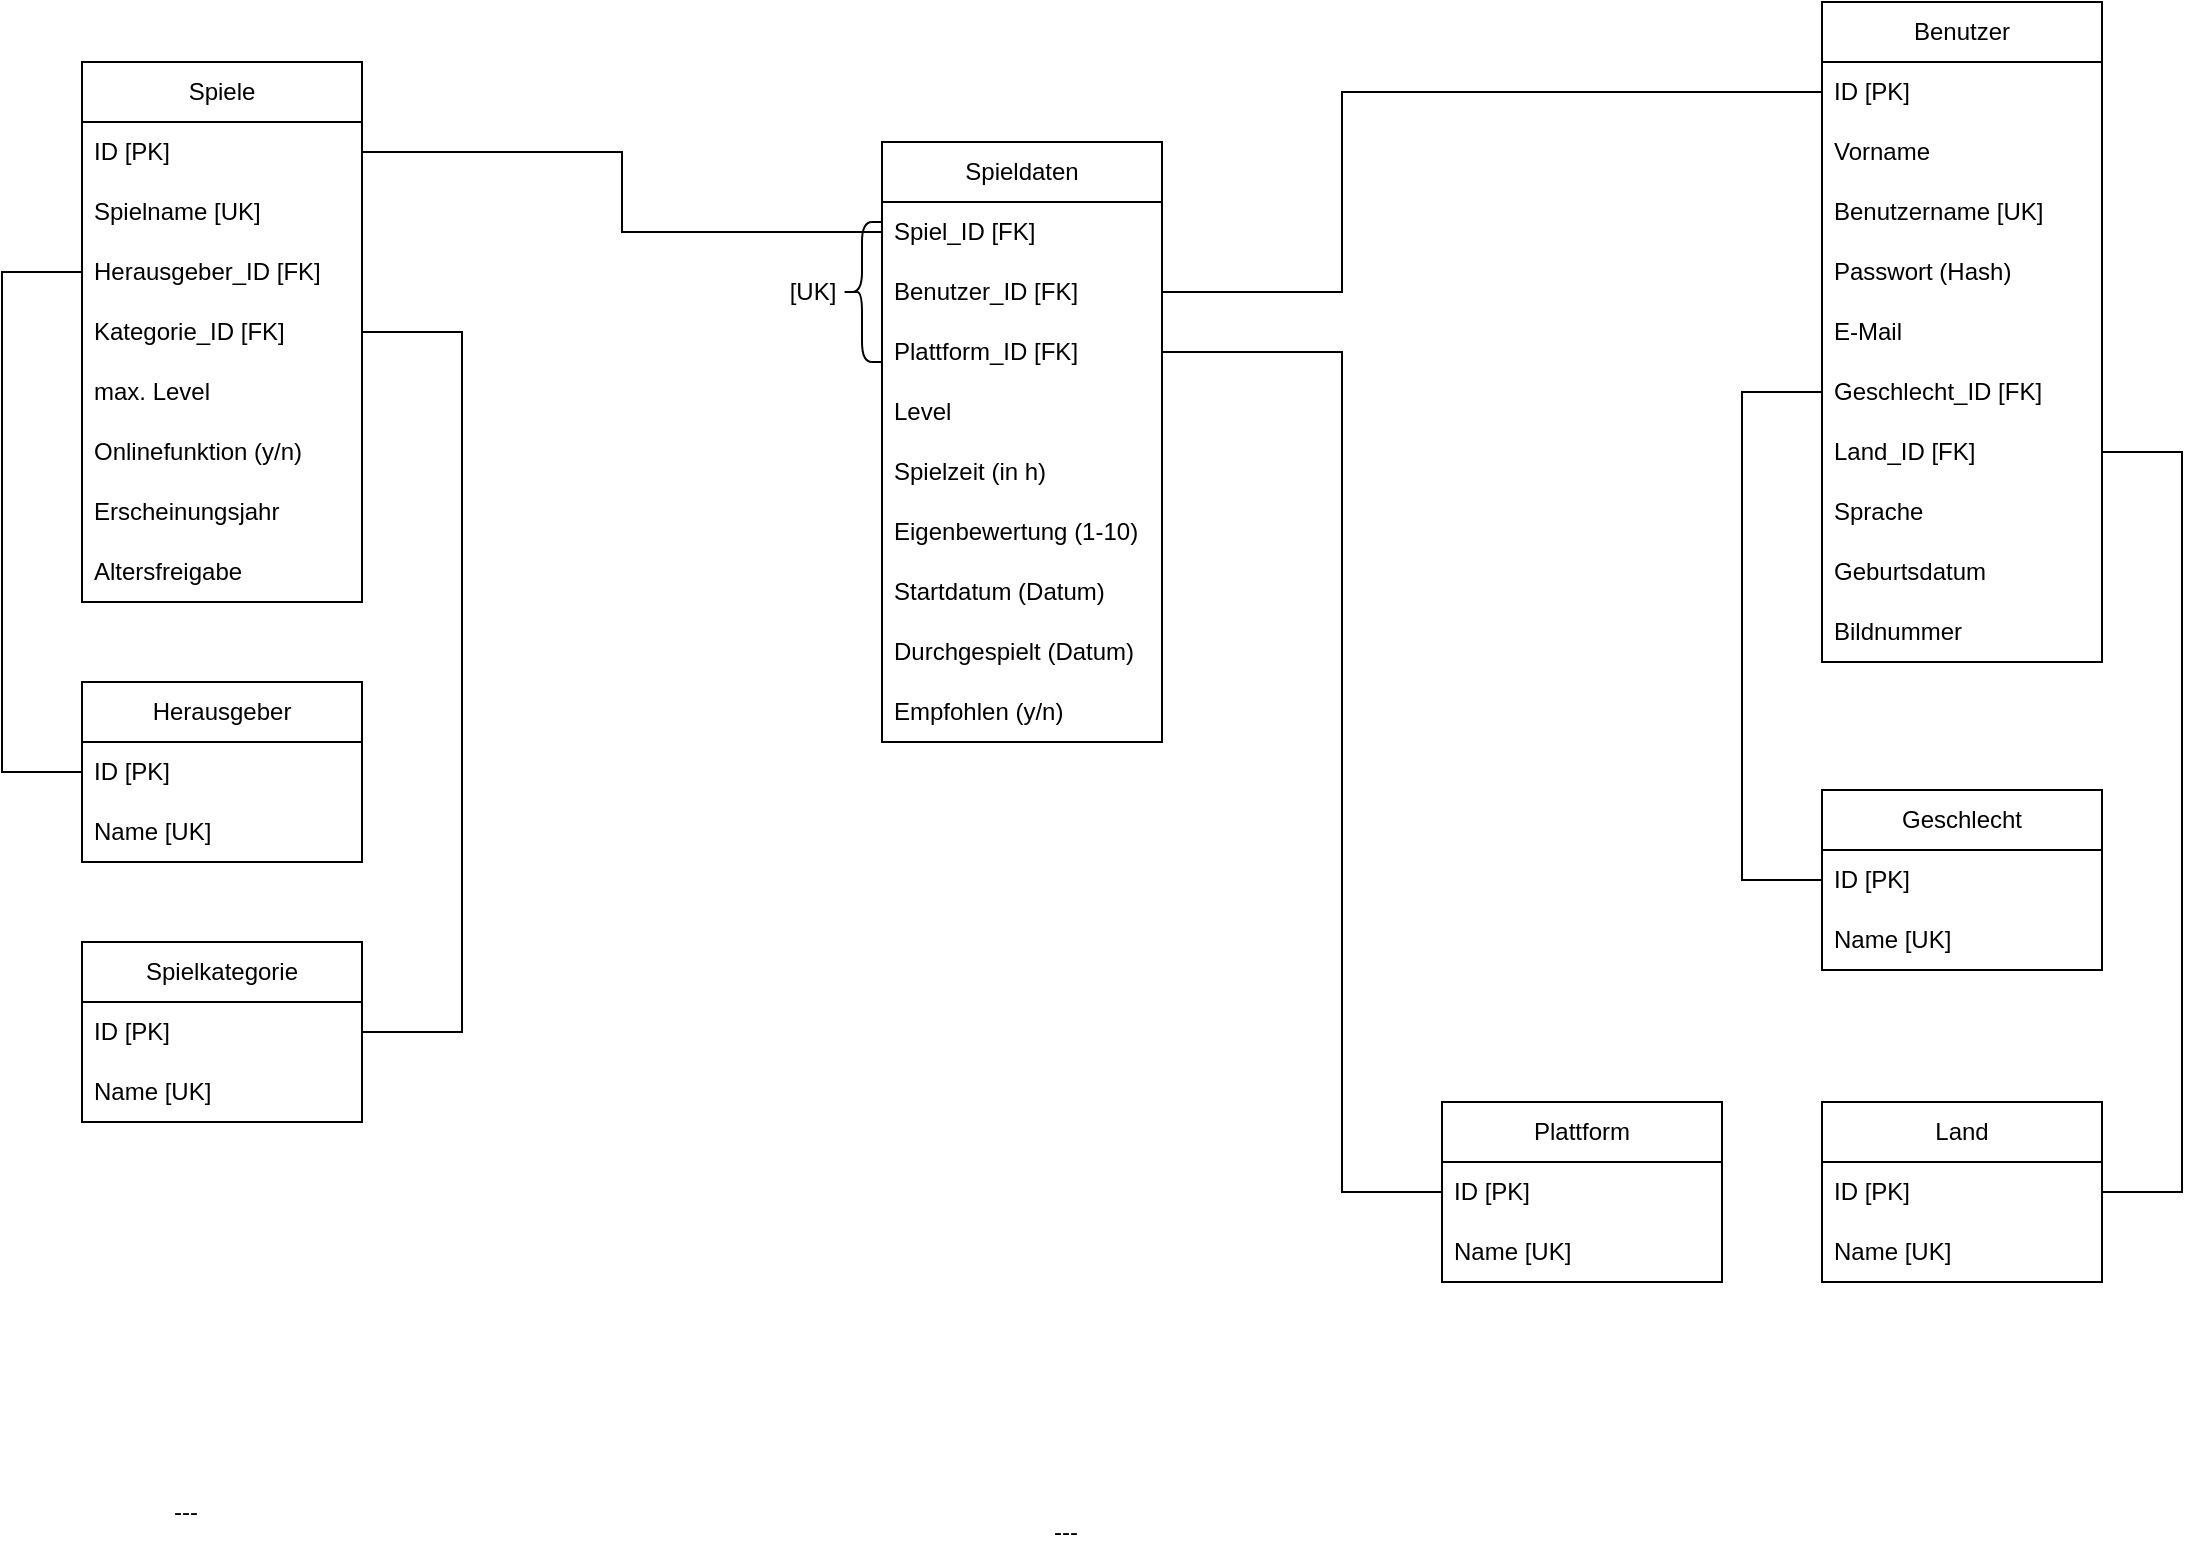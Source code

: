 <mxfile version="26.2.15" pages="2">
  <diagram name="Logisches Modell" id="YfdkuOndGtr8_6JJJVQj">
    <mxGraphModel dx="1426" dy="849" grid="1" gridSize="10" guides="1" tooltips="1" connect="1" arrows="1" fold="1" page="1" pageScale="1" pageWidth="1169" pageHeight="827" background="none" math="0" shadow="0">
      <root>
        <mxCell id="0" />
        <mxCell id="1" parent="0" />
        <mxCell id="nKQsU5BfmFABiyB_pp4Q-2" value="Spiele" style="swimlane;fontStyle=0;childLayout=stackLayout;horizontal=1;startSize=30;horizontalStack=0;resizeParent=1;resizeParentMax=0;resizeLast=0;collapsible=1;marginBottom=0;whiteSpace=wrap;html=1;" parent="1" vertex="1">
          <mxGeometry x="80" y="50" width="140" height="270" as="geometry" />
        </mxCell>
        <mxCell id="nKQsU5BfmFABiyB_pp4Q-3" value="ID [PK]" style="text;strokeColor=none;fillColor=none;align=left;verticalAlign=middle;spacingLeft=4;spacingRight=4;overflow=hidden;points=[[0,0.5],[1,0.5]];portConstraint=eastwest;rotatable=0;whiteSpace=wrap;html=1;" parent="nKQsU5BfmFABiyB_pp4Q-2" vertex="1">
          <mxGeometry y="30" width="140" height="30" as="geometry" />
        </mxCell>
        <mxCell id="nKQsU5BfmFABiyB_pp4Q-4" value="Spielname [UK]" style="text;strokeColor=none;fillColor=none;align=left;verticalAlign=middle;spacingLeft=4;spacingRight=4;overflow=hidden;points=[[0,0.5],[1,0.5]];portConstraint=eastwest;rotatable=0;whiteSpace=wrap;html=1;" parent="nKQsU5BfmFABiyB_pp4Q-2" vertex="1">
          <mxGeometry y="60" width="140" height="30" as="geometry" />
        </mxCell>
        <mxCell id="nKQsU5BfmFABiyB_pp4Q-5" value="Herausgeber_ID [FK]" style="text;strokeColor=none;fillColor=none;align=left;verticalAlign=middle;spacingLeft=4;spacingRight=4;overflow=hidden;points=[[0,0.5],[1,0.5]];portConstraint=eastwest;rotatable=0;whiteSpace=wrap;html=1;" parent="nKQsU5BfmFABiyB_pp4Q-2" vertex="1">
          <mxGeometry y="90" width="140" height="30" as="geometry" />
        </mxCell>
        <mxCell id="nKQsU5BfmFABiyB_pp4Q-24" value="Kategorie_ID&amp;nbsp;[FK]" style="text;strokeColor=none;fillColor=none;align=left;verticalAlign=middle;spacingLeft=4;spacingRight=4;overflow=hidden;points=[[0,0.5],[1,0.5]];portConstraint=eastwest;rotatable=0;whiteSpace=wrap;html=1;" parent="nKQsU5BfmFABiyB_pp4Q-2" vertex="1">
          <mxGeometry y="120" width="140" height="30" as="geometry" />
        </mxCell>
        <mxCell id="nKQsU5BfmFABiyB_pp4Q-36" value="max. Level" style="text;strokeColor=none;fillColor=none;align=left;verticalAlign=middle;spacingLeft=4;spacingRight=4;overflow=hidden;points=[[0,0.5],[1,0.5]];portConstraint=eastwest;rotatable=0;whiteSpace=wrap;html=1;" parent="nKQsU5BfmFABiyB_pp4Q-2" vertex="1">
          <mxGeometry y="150" width="140" height="30" as="geometry" />
        </mxCell>
        <mxCell id="nKQsU5BfmFABiyB_pp4Q-22" value="Onlinefunktion (y/n)" style="text;strokeColor=none;fillColor=none;align=left;verticalAlign=middle;spacingLeft=4;spacingRight=4;overflow=hidden;points=[[0,0.5],[1,0.5]];portConstraint=eastwest;rotatable=0;whiteSpace=wrap;html=1;" parent="nKQsU5BfmFABiyB_pp4Q-2" vertex="1">
          <mxGeometry y="180" width="140" height="30" as="geometry" />
        </mxCell>
        <mxCell id="nKQsU5BfmFABiyB_pp4Q-43" value="Erscheinungsjahr" style="text;strokeColor=none;fillColor=none;align=left;verticalAlign=middle;spacingLeft=4;spacingRight=4;overflow=hidden;points=[[0,0.5],[1,0.5]];portConstraint=eastwest;rotatable=0;whiteSpace=wrap;html=1;" parent="nKQsU5BfmFABiyB_pp4Q-2" vertex="1">
          <mxGeometry y="210" width="140" height="30" as="geometry" />
        </mxCell>
        <mxCell id="nKQsU5BfmFABiyB_pp4Q-30" value="Altersfreigabe" style="text;strokeColor=none;fillColor=none;align=left;verticalAlign=middle;spacingLeft=4;spacingRight=4;overflow=hidden;points=[[0,0.5],[1,0.5]];portConstraint=eastwest;rotatable=0;whiteSpace=wrap;html=1;" parent="nKQsU5BfmFABiyB_pp4Q-2" vertex="1">
          <mxGeometry y="240" width="140" height="30" as="geometry" />
        </mxCell>
        <mxCell id="nKQsU5BfmFABiyB_pp4Q-9" value="Benutzer" style="swimlane;fontStyle=0;childLayout=stackLayout;horizontal=1;startSize=30;horizontalStack=0;resizeParent=1;resizeParentMax=0;resizeLast=0;collapsible=1;marginBottom=0;whiteSpace=wrap;html=1;" parent="1" vertex="1">
          <mxGeometry x="950" y="20" width="140" height="330" as="geometry" />
        </mxCell>
        <mxCell id="nKQsU5BfmFABiyB_pp4Q-10" value="ID [PK]" style="text;strokeColor=none;fillColor=none;align=left;verticalAlign=middle;spacingLeft=4;spacingRight=4;overflow=hidden;points=[[0,0.5],[1,0.5]];portConstraint=eastwest;rotatable=0;whiteSpace=wrap;html=1;" parent="nKQsU5BfmFABiyB_pp4Q-9" vertex="1">
          <mxGeometry y="30" width="140" height="30" as="geometry" />
        </mxCell>
        <mxCell id="nKQsU5BfmFABiyB_pp4Q-31" value="Vorname" style="text;strokeColor=none;fillColor=none;align=left;verticalAlign=middle;spacingLeft=4;spacingRight=4;overflow=hidden;points=[[0,0.5],[1,0.5]];portConstraint=eastwest;rotatable=0;whiteSpace=wrap;html=1;" parent="nKQsU5BfmFABiyB_pp4Q-9" vertex="1">
          <mxGeometry y="60" width="140" height="30" as="geometry" />
        </mxCell>
        <mxCell id="nKQsU5BfmFABiyB_pp4Q-11" value="Benutzername&amp;nbsp;[UK]" style="text;strokeColor=none;fillColor=none;align=left;verticalAlign=middle;spacingLeft=4;spacingRight=4;overflow=hidden;points=[[0,0.5],[1,0.5]];portConstraint=eastwest;rotatable=0;whiteSpace=wrap;html=1;" parent="nKQsU5BfmFABiyB_pp4Q-9" vertex="1">
          <mxGeometry y="90" width="140" height="30" as="geometry" />
        </mxCell>
        <mxCell id="Ll8_rYvrmY97XpLbqkg0-10" value="Passwort (Hash)" style="text;strokeColor=none;fillColor=none;align=left;verticalAlign=middle;spacingLeft=4;spacingRight=4;overflow=hidden;points=[[0,0.5],[1,0.5]];portConstraint=eastwest;rotatable=0;whiteSpace=wrap;html=1;" parent="nKQsU5BfmFABiyB_pp4Q-9" vertex="1">
          <mxGeometry y="120" width="140" height="30" as="geometry" />
        </mxCell>
        <mxCell id="nKQsU5BfmFABiyB_pp4Q-25" value="E-Mail" style="text;strokeColor=none;fillColor=none;align=left;verticalAlign=middle;spacingLeft=4;spacingRight=4;overflow=hidden;points=[[0,0.5],[1,0.5]];portConstraint=eastwest;rotatable=0;whiteSpace=wrap;html=1;" parent="nKQsU5BfmFABiyB_pp4Q-9" vertex="1">
          <mxGeometry y="150" width="140" height="30" as="geometry" />
        </mxCell>
        <mxCell id="nKQsU5BfmFABiyB_pp4Q-12" value="Geschlecht_ID&amp;nbsp;[FK]" style="text;strokeColor=none;fillColor=none;align=left;verticalAlign=middle;spacingLeft=4;spacingRight=4;overflow=hidden;points=[[0,0.5],[1,0.5]];portConstraint=eastwest;rotatable=0;whiteSpace=wrap;html=1;" parent="nKQsU5BfmFABiyB_pp4Q-9" vertex="1">
          <mxGeometry y="180" width="140" height="30" as="geometry" />
        </mxCell>
        <mxCell id="Ll8_rYvrmY97XpLbqkg0-12" value="Land_ID&amp;nbsp;[FK]" style="text;strokeColor=none;fillColor=none;align=left;verticalAlign=middle;spacingLeft=4;spacingRight=4;overflow=hidden;points=[[0,0.5],[1,0.5]];portConstraint=eastwest;rotatable=0;whiteSpace=wrap;html=1;" parent="nKQsU5BfmFABiyB_pp4Q-9" vertex="1">
          <mxGeometry y="210" width="140" height="30" as="geometry" />
        </mxCell>
        <mxCell id="Ll8_rYvrmY97XpLbqkg0-11" value="Sprache" style="text;strokeColor=none;fillColor=none;align=left;verticalAlign=middle;spacingLeft=4;spacingRight=4;overflow=hidden;points=[[0,0.5],[1,0.5]];portConstraint=eastwest;rotatable=0;whiteSpace=wrap;html=1;" parent="nKQsU5BfmFABiyB_pp4Q-9" vertex="1">
          <mxGeometry y="240" width="140" height="30" as="geometry" />
        </mxCell>
        <mxCell id="nKQsU5BfmFABiyB_pp4Q-13" value="Geburtsdatum" style="text;strokeColor=none;fillColor=none;align=left;verticalAlign=middle;spacingLeft=4;spacingRight=4;overflow=hidden;points=[[0,0.5],[1,0.5]];portConstraint=eastwest;rotatable=0;whiteSpace=wrap;html=1;" parent="nKQsU5BfmFABiyB_pp4Q-9" vertex="1">
          <mxGeometry y="270" width="140" height="30" as="geometry" />
        </mxCell>
        <mxCell id="nKQsU5BfmFABiyB_pp4Q-37" value="Bildnummer" style="text;strokeColor=none;fillColor=none;align=left;verticalAlign=middle;spacingLeft=4;spacingRight=4;overflow=hidden;points=[[0,0.5],[1,0.5]];portConstraint=eastwest;rotatable=0;whiteSpace=wrap;html=1;" parent="nKQsU5BfmFABiyB_pp4Q-9" vertex="1">
          <mxGeometry y="300" width="140" height="30" as="geometry" />
        </mxCell>
        <mxCell id="nKQsU5BfmFABiyB_pp4Q-14" value="Spieldaten" style="swimlane;fontStyle=0;childLayout=stackLayout;horizontal=1;startSize=30;horizontalStack=0;resizeParent=1;resizeParentMax=0;resizeLast=0;collapsible=1;marginBottom=0;whiteSpace=wrap;html=1;" parent="1" vertex="1">
          <mxGeometry x="480" y="90" width="140" height="300" as="geometry" />
        </mxCell>
        <mxCell id="nKQsU5BfmFABiyB_pp4Q-15" value="Spiel_ID&amp;nbsp;[FK]" style="text;strokeColor=none;fillColor=none;align=left;verticalAlign=middle;spacingLeft=4;spacingRight=4;overflow=hidden;points=[[0,0.5],[1,0.5]];portConstraint=eastwest;rotatable=0;whiteSpace=wrap;html=1;" parent="nKQsU5BfmFABiyB_pp4Q-14" vertex="1">
          <mxGeometry y="30" width="140" height="30" as="geometry" />
        </mxCell>
        <mxCell id="nKQsU5BfmFABiyB_pp4Q-16" value="Benutzer_ID&amp;nbsp;[FK]" style="text;strokeColor=none;fillColor=none;align=left;verticalAlign=middle;spacingLeft=4;spacingRight=4;overflow=hidden;points=[[0,0.5],[1,0.5]];portConstraint=eastwest;rotatable=0;whiteSpace=wrap;html=1;" parent="nKQsU5BfmFABiyB_pp4Q-14" vertex="1">
          <mxGeometry y="60" width="140" height="30" as="geometry" />
        </mxCell>
        <mxCell id="nKQsU5BfmFABiyB_pp4Q-23" value="Plattform_ID&amp;nbsp;[FK]" style="text;strokeColor=none;fillColor=none;align=left;verticalAlign=middle;spacingLeft=4;spacingRight=4;overflow=hidden;points=[[0,0.5],[1,0.5]];portConstraint=eastwest;rotatable=0;whiteSpace=wrap;html=1;" parent="nKQsU5BfmFABiyB_pp4Q-14" vertex="1">
          <mxGeometry y="90" width="140" height="30" as="geometry" />
        </mxCell>
        <mxCell id="nKQsU5BfmFABiyB_pp4Q-17" value="Level" style="text;strokeColor=none;fillColor=none;align=left;verticalAlign=middle;spacingLeft=4;spacingRight=4;overflow=hidden;points=[[0,0.5],[1,0.5]];portConstraint=eastwest;rotatable=0;whiteSpace=wrap;html=1;" parent="nKQsU5BfmFABiyB_pp4Q-14" vertex="1">
          <mxGeometry y="120" width="140" height="30" as="geometry" />
        </mxCell>
        <mxCell id="nKQsU5BfmFABiyB_pp4Q-18" value="Spielzeit (in h)" style="text;strokeColor=none;fillColor=none;align=left;verticalAlign=middle;spacingLeft=4;spacingRight=4;overflow=hidden;points=[[0,0.5],[1,0.5]];portConstraint=eastwest;rotatable=0;whiteSpace=wrap;html=1;" parent="nKQsU5BfmFABiyB_pp4Q-14" vertex="1">
          <mxGeometry y="150" width="140" height="30" as="geometry" />
        </mxCell>
        <mxCell id="nKQsU5BfmFABiyB_pp4Q-21" value="Eigenbewertung (1-10)" style="text;strokeColor=none;fillColor=none;align=left;verticalAlign=middle;spacingLeft=4;spacingRight=4;overflow=hidden;points=[[0,0.5],[1,0.5]];portConstraint=eastwest;rotatable=0;whiteSpace=wrap;html=1;" parent="nKQsU5BfmFABiyB_pp4Q-14" vertex="1">
          <mxGeometry y="180" width="140" height="30" as="geometry" />
        </mxCell>
        <mxCell id="Ll8_rYvrmY97XpLbqkg0-9" value="Startdatum (Datum)" style="text;strokeColor=none;fillColor=none;align=left;verticalAlign=middle;spacingLeft=4;spacingRight=4;overflow=hidden;points=[[0,0.5],[1,0.5]];portConstraint=eastwest;rotatable=0;whiteSpace=wrap;html=1;" parent="nKQsU5BfmFABiyB_pp4Q-14" vertex="1">
          <mxGeometry y="210" width="140" height="30" as="geometry" />
        </mxCell>
        <mxCell id="nKQsU5BfmFABiyB_pp4Q-42" value="Durchgespielt (Datum)" style="text;strokeColor=none;fillColor=none;align=left;verticalAlign=middle;spacingLeft=4;spacingRight=4;overflow=hidden;points=[[0,0.5],[1,0.5]];portConstraint=eastwest;rotatable=0;whiteSpace=wrap;html=1;" parent="nKQsU5BfmFABiyB_pp4Q-14" vertex="1">
          <mxGeometry y="240" width="140" height="30" as="geometry" />
        </mxCell>
        <mxCell id="Ll8_rYvrmY97XpLbqkg0-13" value="Empfohlen (y/n)" style="text;strokeColor=none;fillColor=none;align=left;verticalAlign=middle;spacingLeft=4;spacingRight=4;overflow=hidden;points=[[0,0.5],[1,0.5]];portConstraint=eastwest;rotatable=0;whiteSpace=wrap;html=1;" parent="nKQsU5BfmFABiyB_pp4Q-14" vertex="1">
          <mxGeometry y="270" width="140" height="30" as="geometry" />
        </mxCell>
        <mxCell id="nKQsU5BfmFABiyB_pp4Q-27" value="Plattform" style="swimlane;fontStyle=0;childLayout=stackLayout;horizontal=1;startSize=30;horizontalStack=0;resizeParent=1;resizeParentMax=0;resizeLast=0;collapsible=1;marginBottom=0;whiteSpace=wrap;html=1;" parent="1" vertex="1">
          <mxGeometry x="760" y="570" width="140" height="90" as="geometry">
            <mxRectangle x="950" y="400" width="100" height="30" as="alternateBounds" />
          </mxGeometry>
        </mxCell>
        <mxCell id="nKQsU5BfmFABiyB_pp4Q-28" value="ID [PK]" style="text;strokeColor=none;fillColor=none;align=left;verticalAlign=middle;spacingLeft=4;spacingRight=4;overflow=hidden;points=[[0,0.5],[1,0.5]];portConstraint=eastwest;rotatable=0;whiteSpace=wrap;html=1;" parent="nKQsU5BfmFABiyB_pp4Q-27" vertex="1">
          <mxGeometry y="30" width="140" height="30" as="geometry" />
        </mxCell>
        <mxCell id="nKQsU5BfmFABiyB_pp4Q-29" value="Name&amp;nbsp;[UK]" style="text;strokeColor=none;fillColor=none;align=left;verticalAlign=middle;spacingLeft=4;spacingRight=4;overflow=hidden;points=[[0,0.5],[1,0.5]];portConstraint=eastwest;rotatable=0;whiteSpace=wrap;html=1;" parent="nKQsU5BfmFABiyB_pp4Q-27" vertex="1">
          <mxGeometry y="60" width="140" height="30" as="geometry" />
        </mxCell>
        <mxCell id="nKQsU5BfmFABiyB_pp4Q-33" value="Spielkategorie" style="swimlane;fontStyle=0;childLayout=stackLayout;horizontal=1;startSize=30;horizontalStack=0;resizeParent=1;resizeParentMax=0;resizeLast=0;collapsible=1;marginBottom=0;whiteSpace=wrap;html=1;" parent="1" vertex="1">
          <mxGeometry x="80" y="490" width="140" height="90" as="geometry" />
        </mxCell>
        <mxCell id="nKQsU5BfmFABiyB_pp4Q-34" value="ID [PK]" style="text;strokeColor=none;fillColor=none;align=left;verticalAlign=middle;spacingLeft=4;spacingRight=4;overflow=hidden;points=[[0,0.5],[1,0.5]];portConstraint=eastwest;rotatable=0;whiteSpace=wrap;html=1;" parent="nKQsU5BfmFABiyB_pp4Q-33" vertex="1">
          <mxGeometry y="30" width="140" height="30" as="geometry" />
        </mxCell>
        <mxCell id="nKQsU5BfmFABiyB_pp4Q-35" value="Name&amp;nbsp;[UK]" style="text;strokeColor=none;fillColor=none;align=left;verticalAlign=middle;spacingLeft=4;spacingRight=4;overflow=hidden;points=[[0,0.5],[1,0.5]];portConstraint=eastwest;rotatable=0;whiteSpace=wrap;html=1;" parent="nKQsU5BfmFABiyB_pp4Q-33" vertex="1">
          <mxGeometry y="60" width="140" height="30" as="geometry" />
        </mxCell>
        <mxCell id="nKQsU5BfmFABiyB_pp4Q-41" style="edgeStyle=orthogonalEdgeStyle;rounded=0;orthogonalLoop=1;jettySize=auto;html=1;endArrow=none;endFill=0;" parent="1" source="nKQsU5BfmFABiyB_pp4Q-3" target="nKQsU5BfmFABiyB_pp4Q-15" edge="1">
          <mxGeometry relative="1" as="geometry" />
        </mxCell>
        <mxCell id="nKQsU5BfmFABiyB_pp4Q-48" style="edgeStyle=orthogonalEdgeStyle;rounded=0;orthogonalLoop=1;jettySize=auto;html=1;entryX=1;entryY=0.5;entryDx=0;entryDy=0;endArrow=none;endFill=0;" parent="1" source="nKQsU5BfmFABiyB_pp4Q-10" target="nKQsU5BfmFABiyB_pp4Q-16" edge="1">
          <mxGeometry relative="1" as="geometry">
            <Array as="points">
              <mxPoint x="710" y="65" />
              <mxPoint x="710" y="165" />
            </Array>
          </mxGeometry>
        </mxCell>
        <mxCell id="0s7iuWoLHfclav60qxuF-2" style="edgeStyle=orthogonalEdgeStyle;rounded=0;orthogonalLoop=1;jettySize=auto;html=1;entryX=1;entryY=0.5;entryDx=0;entryDy=0;endArrow=none;endFill=0;" parent="1" source="nKQsU5BfmFABiyB_pp4Q-34" target="nKQsU5BfmFABiyB_pp4Q-24" edge="1">
          <mxGeometry relative="1" as="geometry">
            <Array as="points">
              <mxPoint x="270" y="535" />
              <mxPoint x="270" y="185" />
            </Array>
          </mxGeometry>
        </mxCell>
        <mxCell id="0s7iuWoLHfclav60qxuF-3" style="edgeStyle=orthogonalEdgeStyle;rounded=0;orthogonalLoop=1;jettySize=auto;html=1;endArrow=none;endFill=0;" parent="1" source="nKQsU5BfmFABiyB_pp4Q-28" target="nKQsU5BfmFABiyB_pp4Q-23" edge="1">
          <mxGeometry relative="1" as="geometry">
            <Array as="points">
              <mxPoint x="710" y="615" />
              <mxPoint x="710" y="195" />
            </Array>
          </mxGeometry>
        </mxCell>
        <mxCell id="nKQsU5BfmFABiyB_pp4Q-38" value="---" style="text;strokeColor=none;fillColor=none;align=left;verticalAlign=middle;spacingLeft=4;spacingRight=4;overflow=hidden;points=[[0,0.5],[1,0.5]];portConstraint=eastwest;rotatable=0;whiteSpace=wrap;html=1;" parent="1" vertex="1">
          <mxGeometry x="120" y="760" width="140" height="30" as="geometry" />
        </mxCell>
        <mxCell id="nKQsU5BfmFABiyB_pp4Q-32" value="---" style="text;strokeColor=none;fillColor=none;align=left;verticalAlign=middle;spacingLeft=4;spacingRight=4;overflow=hidden;points=[[0,0.5],[1,0.5]];portConstraint=eastwest;rotatable=0;whiteSpace=wrap;html=1;" parent="1" vertex="1">
          <mxGeometry x="560" y="770" width="140" height="30" as="geometry" />
        </mxCell>
        <mxCell id="IzuA51_JtZp4UO2K9cSj-1" value="Herausgeber" style="swimlane;fontStyle=0;childLayout=stackLayout;horizontal=1;startSize=30;horizontalStack=0;resizeParent=1;resizeParentMax=0;resizeLast=0;collapsible=1;marginBottom=0;whiteSpace=wrap;html=1;" parent="1" vertex="1">
          <mxGeometry x="80" y="360" width="140" height="90" as="geometry" />
        </mxCell>
        <mxCell id="IzuA51_JtZp4UO2K9cSj-2" value="ID [PK]" style="text;strokeColor=none;fillColor=none;align=left;verticalAlign=middle;spacingLeft=4;spacingRight=4;overflow=hidden;points=[[0,0.5],[1,0.5]];portConstraint=eastwest;rotatable=0;whiteSpace=wrap;html=1;" parent="IzuA51_JtZp4UO2K9cSj-1" vertex="1">
          <mxGeometry y="30" width="140" height="30" as="geometry" />
        </mxCell>
        <mxCell id="IzuA51_JtZp4UO2K9cSj-4" value="Name&amp;nbsp;[UK]" style="text;strokeColor=none;fillColor=none;align=left;verticalAlign=middle;spacingLeft=4;spacingRight=4;overflow=hidden;points=[[0,0.5],[1,0.5]];portConstraint=eastwest;rotatable=0;whiteSpace=wrap;html=1;" parent="IzuA51_JtZp4UO2K9cSj-1" vertex="1">
          <mxGeometry y="60" width="140" height="30" as="geometry" />
        </mxCell>
        <mxCell id="IzuA51_JtZp4UO2K9cSj-6" style="edgeStyle=orthogonalEdgeStyle;rounded=0;orthogonalLoop=1;jettySize=auto;html=1;exitX=0;exitY=0.5;exitDx=0;exitDy=0;entryX=0;entryY=0.5;entryDx=0;entryDy=0;endArrow=none;endFill=0;" parent="1" source="IzuA51_JtZp4UO2K9cSj-2" target="nKQsU5BfmFABiyB_pp4Q-5" edge="1">
          <mxGeometry relative="1" as="geometry">
            <Array as="points">
              <mxPoint x="40" y="405" />
              <mxPoint x="40" y="155" />
            </Array>
          </mxGeometry>
        </mxCell>
        <mxCell id="IzuA51_JtZp4UO2K9cSj-7" value="Land" style="swimlane;fontStyle=0;childLayout=stackLayout;horizontal=1;startSize=30;horizontalStack=0;resizeParent=1;resizeParentMax=0;resizeLast=0;collapsible=1;marginBottom=0;whiteSpace=wrap;html=1;" parent="1" vertex="1">
          <mxGeometry x="950" y="570" width="140" height="90" as="geometry">
            <mxRectangle x="950" y="400" width="100" height="30" as="alternateBounds" />
          </mxGeometry>
        </mxCell>
        <mxCell id="IzuA51_JtZp4UO2K9cSj-8" value="ID [PK]" style="text;strokeColor=none;fillColor=none;align=left;verticalAlign=middle;spacingLeft=4;spacingRight=4;overflow=hidden;points=[[0,0.5],[1,0.5]];portConstraint=eastwest;rotatable=0;whiteSpace=wrap;html=1;" parent="IzuA51_JtZp4UO2K9cSj-7" vertex="1">
          <mxGeometry y="30" width="140" height="30" as="geometry" />
        </mxCell>
        <mxCell id="IzuA51_JtZp4UO2K9cSj-9" value="Name&amp;nbsp;[UK]" style="text;strokeColor=none;fillColor=none;align=left;verticalAlign=middle;spacingLeft=4;spacingRight=4;overflow=hidden;points=[[0,0.5],[1,0.5]];portConstraint=eastwest;rotatable=0;whiteSpace=wrap;html=1;" parent="IzuA51_JtZp4UO2K9cSj-7" vertex="1">
          <mxGeometry y="60" width="140" height="30" as="geometry" />
        </mxCell>
        <mxCell id="IzuA51_JtZp4UO2K9cSj-11" value="Geschlecht" style="swimlane;fontStyle=0;childLayout=stackLayout;horizontal=1;startSize=30;horizontalStack=0;resizeParent=1;resizeParentMax=0;resizeLast=0;collapsible=1;marginBottom=0;whiteSpace=wrap;html=1;" parent="1" vertex="1">
          <mxGeometry x="950" y="414" width="140" height="90" as="geometry">
            <mxRectangle x="950" y="400" width="100" height="30" as="alternateBounds" />
          </mxGeometry>
        </mxCell>
        <mxCell id="IzuA51_JtZp4UO2K9cSj-12" value="ID [PK]" style="text;strokeColor=none;fillColor=none;align=left;verticalAlign=middle;spacingLeft=4;spacingRight=4;overflow=hidden;points=[[0,0.5],[1,0.5]];portConstraint=eastwest;rotatable=0;whiteSpace=wrap;html=1;" parent="IzuA51_JtZp4UO2K9cSj-11" vertex="1">
          <mxGeometry y="30" width="140" height="30" as="geometry" />
        </mxCell>
        <mxCell id="IzuA51_JtZp4UO2K9cSj-13" value="Name&amp;nbsp;[UK]" style="text;strokeColor=none;fillColor=none;align=left;verticalAlign=middle;spacingLeft=4;spacingRight=4;overflow=hidden;points=[[0,0.5],[1,0.5]];portConstraint=eastwest;rotatable=0;whiteSpace=wrap;html=1;" parent="IzuA51_JtZp4UO2K9cSj-11" vertex="1">
          <mxGeometry y="60" width="140" height="30" as="geometry" />
        </mxCell>
        <mxCell id="GI6SF_CtIjZZqzCGXID7-3" style="edgeStyle=orthogonalEdgeStyle;rounded=0;orthogonalLoop=1;jettySize=auto;html=1;entryX=0;entryY=0.5;entryDx=0;entryDy=0;endArrow=none;startFill=0;" edge="1" parent="1" source="IzuA51_JtZp4UO2K9cSj-12" target="nKQsU5BfmFABiyB_pp4Q-12">
          <mxGeometry relative="1" as="geometry">
            <Array as="points">
              <mxPoint x="910" y="459" />
              <mxPoint x="910" y="215" />
            </Array>
          </mxGeometry>
        </mxCell>
        <mxCell id="GI6SF_CtIjZZqzCGXID7-4" style="edgeStyle=orthogonalEdgeStyle;rounded=0;orthogonalLoop=1;jettySize=auto;html=1;entryX=1;entryY=0.5;entryDx=0;entryDy=0;endArrow=none;startFill=0;" edge="1" parent="1" source="IzuA51_JtZp4UO2K9cSj-8" target="Ll8_rYvrmY97XpLbqkg0-12">
          <mxGeometry relative="1" as="geometry">
            <Array as="points">
              <mxPoint x="1130" y="615" />
              <mxPoint x="1130" y="245" />
            </Array>
          </mxGeometry>
        </mxCell>
        <mxCell id="GUNByDCEdrcCeqgM0yce-1" value="" style="shape=curlyBracket;whiteSpace=wrap;html=1;rounded=1;labelPosition=left;verticalLabelPosition=middle;align=right;verticalAlign=middle;" vertex="1" parent="1">
          <mxGeometry x="460" y="130" width="20" height="70" as="geometry" />
        </mxCell>
        <mxCell id="GUNByDCEdrcCeqgM0yce-2" value="[UK]" style="text;html=1;align=center;verticalAlign=middle;resizable=0;points=[];autosize=1;strokeColor=none;fillColor=none;" vertex="1" parent="1">
          <mxGeometry x="420" y="150" width="50" height="30" as="geometry" />
        </mxCell>
      </root>
    </mxGraphModel>
  </diagram>
  <diagram id="xvdcUwB9AWY-STHWBOZz" name="ERM - Semantisches Modell">
    <mxGraphModel dx="1426" dy="849" grid="1" gridSize="10" guides="1" tooltips="1" connect="1" arrows="1" fold="1" page="1" pageScale="1" pageWidth="1169" pageHeight="827" math="0" shadow="0">
      <root>
        <mxCell id="0" />
        <mxCell id="1" parent="0" />
        <mxCell id="JRyliqt_3TO3lA8H6NYk-3" style="edgeStyle=orthogonalEdgeStyle;rounded=0;orthogonalLoop=1;jettySize=auto;html=1;entryX=0.5;entryY=0;entryDx=0;entryDy=0;endArrow=none;startFill=0;" edge="1" parent="1" source="LqFIUGVbw8sw-49HCYzh-2" target="u96_dr-zxeYHkRB0BwEC-4">
          <mxGeometry relative="1" as="geometry" />
        </mxCell>
        <mxCell id="LqFIUGVbw8sw-49HCYzh-2" value="Spiel&lt;br&gt;hat" style="shape=rhombus;perimeter=rhombusPerimeter;whiteSpace=wrap;html=1;align=center;" vertex="1" parent="1">
          <mxGeometry x="487.5" y="430" width="85" height="60" as="geometry" />
        </mxCell>
        <mxCell id="0Wor8GXt6FMR4Ik6QTlM-6" style="edgeStyle=orthogonalEdgeStyle;rounded=0;orthogonalLoop=1;jettySize=auto;html=1;entryX=1;entryY=0.5;entryDx=0;entryDy=0;endArrow=none;startFill=0;" edge="1" parent="1" source="oKWbrkQQpkRKA_NlGpjj-1" target="0Wor8GXt6FMR4Ik6QTlM-2">
          <mxGeometry relative="1" as="geometry" />
        </mxCell>
        <mxCell id="0Wor8GXt6FMR4Ik6QTlM-10" style="edgeStyle=orthogonalEdgeStyle;rounded=0;orthogonalLoop=1;jettySize=auto;html=1;entryX=0.5;entryY=1;entryDx=0;entryDy=0;endArrow=none;startFill=0;" edge="1" parent="1" source="oKWbrkQQpkRKA_NlGpjj-1" target="0Wor8GXt6FMR4Ik6QTlM-5">
          <mxGeometry relative="1" as="geometry">
            <Array as="points">
              <mxPoint x="953" y="360" />
              <mxPoint x="953" y="340" />
            </Array>
          </mxGeometry>
        </mxCell>
        <mxCell id="0Wor8GXt6FMR4Ik6QTlM-11" style="edgeStyle=orthogonalEdgeStyle;rounded=0;orthogonalLoop=1;jettySize=auto;html=1;entryX=0.5;entryY=0;entryDx=0;entryDy=0;endArrow=none;startFill=0;" edge="1" parent="1" source="oKWbrkQQpkRKA_NlGpjj-1" target="0Wor8GXt6FMR4Ik6QTlM-4">
          <mxGeometry relative="1" as="geometry" />
        </mxCell>
        <mxCell id="oKWbrkQQpkRKA_NlGpjj-1" value="Benutzer" style="whiteSpace=wrap;html=1;align=center;" vertex="1" parent="1">
          <mxGeometry x="770" y="340" width="100" height="40" as="geometry" />
        </mxCell>
        <mxCell id="0Wor8GXt6FMR4Ik6QTlM-9" style="edgeStyle=orthogonalEdgeStyle;rounded=0;orthogonalLoop=1;jettySize=auto;html=1;endArrow=none;startFill=0;" edge="1" parent="1" source="EVIq-oT2bdL4-TLl1Oz5-2" target="0Wor8GXt6FMR4Ik6QTlM-1">
          <mxGeometry relative="1" as="geometry" />
        </mxCell>
        <mxCell id="0Wor8GXt6FMR4Ik6QTlM-15" style="edgeStyle=orthogonalEdgeStyle;rounded=0;orthogonalLoop=1;jettySize=auto;html=1;endArrow=none;startFill=0;" edge="1" parent="1" source="EVIq-oT2bdL4-TLl1Oz5-2" target="0Wor8GXt6FMR4Ik6QTlM-3">
          <mxGeometry relative="1" as="geometry" />
        </mxCell>
        <mxCell id="0Wor8GXt6FMR4Ik6QTlM-26" style="edgeStyle=orthogonalEdgeStyle;rounded=0;orthogonalLoop=1;jettySize=auto;html=1;entryX=1;entryY=0.5;entryDx=0;entryDy=0;endArrow=none;startFill=0;" edge="1" parent="1" source="EVIq-oT2bdL4-TLl1Oz5-2" target="0Wor8GXt6FMR4Ik6QTlM-19">
          <mxGeometry relative="1" as="geometry" />
        </mxCell>
        <mxCell id="EVIq-oT2bdL4-TLl1Oz5-2" value="Spiel" style="whiteSpace=wrap;html=1;align=center;" vertex="1" parent="1">
          <mxGeometry x="220" y="340" width="100" height="40" as="geometry" />
        </mxCell>
        <mxCell id="EVIq-oT2bdL4-TLl1Oz5-3" value="Herausgeber" style="whiteSpace=wrap;html=1;align=center;" vertex="1" parent="1">
          <mxGeometry x="60" y="50" width="100" height="40" as="geometry" />
        </mxCell>
        <mxCell id="u96_dr-zxeYHkRB0BwEC-2" value="Geschlecht" style="whiteSpace=wrap;html=1;align=center;" vertex="1" parent="1">
          <mxGeometry x="990" y="210" width="100" height="40" as="geometry" />
        </mxCell>
        <mxCell id="u96_dr-zxeYHkRB0BwEC-3" value="Land&lt;span style=&quot;color: rgba(0, 0, 0, 0); font-family: monospace; font-size: 0px; text-align: start; text-wrap-mode: nowrap;&quot;&gt;%3CmxGraphModel%3E%3Croot%3E%3CmxCell%20id%3D%220%22%2F%3E%3CmxCell%20id%3D%221%22%20parent%3D%220%22%2F%3E%3CmxCell%20id%3D%222%22%20value%3D%22Spiel%22%20style%3D%22whiteSpace%3Dwrap%3Bhtml%3D1%3Balign%3Dcenter%3B%22%20vertex%3D%221%22%20parent%3D%221%22%3E%3CmxGeometry%20x%3D%22480%22%20y%3D%2270%22%20width%3D%22100%22%20height%3D%2240%22%20as%3D%22geometry%22%2F%3E%3C%2FmxCell%3E%3C%2Froot%3E%3C%2FmxGraphModel%3E&lt;/span&gt;" style="whiteSpace=wrap;html=1;align=center;" vertex="1" parent="1">
          <mxGeometry x="930" y="450" width="100" height="40" as="geometry" />
        </mxCell>
        <mxCell id="u96_dr-zxeYHkRB0BwEC-4" value="Plattorm" style="whiteSpace=wrap;html=1;align=center;" vertex="1" parent="1">
          <mxGeometry x="480" y="540" width="100" height="40" as="geometry" />
        </mxCell>
        <mxCell id="u96_dr-zxeYHkRB0BwEC-6" value="Spielkategorie" style="whiteSpace=wrap;html=1;align=center;" vertex="1" parent="1">
          <mxGeometry x="20" y="250" width="100" height="40" as="geometry" />
        </mxCell>
        <mxCell id="0Wor8GXt6FMR4Ik6QTlM-7" style="edgeStyle=orthogonalEdgeStyle;rounded=0;orthogonalLoop=1;jettySize=auto;html=1;entryX=0;entryY=0.5;entryDx=0;entryDy=0;endArrow=none;startFill=0;" edge="1" parent="1" source="u96_dr-zxeYHkRB0BwEC-7" target="0Wor8GXt6FMR4Ik6QTlM-2">
          <mxGeometry relative="1" as="geometry" />
        </mxCell>
        <mxCell id="JRyliqt_3TO3lA8H6NYk-2" style="edgeStyle=orthogonalEdgeStyle;rounded=0;orthogonalLoop=1;jettySize=auto;html=1;entryX=0.5;entryY=0;entryDx=0;entryDy=0;endArrow=none;startFill=0;" edge="1" parent="1" source="u96_dr-zxeYHkRB0BwEC-7" target="LqFIUGVbw8sw-49HCYzh-2">
          <mxGeometry relative="1" as="geometry" />
        </mxCell>
        <mxCell id="u96_dr-zxeYHkRB0BwEC-7" value="Spieldaten" style="whiteSpace=wrap;html=1;align=center;" vertex="1" parent="1">
          <mxGeometry x="480" y="340" width="100" height="40" as="geometry" />
        </mxCell>
        <mxCell id="0Wor8GXt6FMR4Ik6QTlM-8" style="edgeStyle=orthogonalEdgeStyle;rounded=0;orthogonalLoop=1;jettySize=auto;html=1;entryX=0;entryY=0.5;entryDx=0;entryDy=0;endArrow=none;startFill=0;" edge="1" parent="1" source="0Wor8GXt6FMR4Ik6QTlM-1" target="u96_dr-zxeYHkRB0BwEC-7">
          <mxGeometry relative="1" as="geometry" />
        </mxCell>
        <mxCell id="0Wor8GXt6FMR4Ik6QTlM-1" value="hat" style="shape=rhombus;perimeter=rhombusPerimeter;whiteSpace=wrap;html=1;align=center;" vertex="1" parent="1">
          <mxGeometry x="360" y="330" width="85" height="60" as="geometry" />
        </mxCell>
        <mxCell id="0Wor8GXt6FMR4Ik6QTlM-2" value="hat" style="shape=rhombus;perimeter=rhombusPerimeter;whiteSpace=wrap;html=1;align=center;" vertex="1" parent="1">
          <mxGeometry x="630" y="330" width="85" height="60" as="geometry" />
        </mxCell>
        <mxCell id="0Wor8GXt6FMR4Ik6QTlM-16" style="edgeStyle=orthogonalEdgeStyle;rounded=0;orthogonalLoop=1;jettySize=auto;html=1;entryX=0.5;entryY=1;entryDx=0;entryDy=0;endArrow=none;startFill=0;" edge="1" parent="1" source="0Wor8GXt6FMR4Ik6QTlM-3" target="EVIq-oT2bdL4-TLl1Oz5-3">
          <mxGeometry relative="1" as="geometry">
            <Array as="points">
              <mxPoint x="110" y="140" />
            </Array>
          </mxGeometry>
        </mxCell>
        <mxCell id="0Wor8GXt6FMR4Ik6QTlM-3" value="hat" style="shape=rhombus;perimeter=rhombusPerimeter;whiteSpace=wrap;html=1;align=center;" vertex="1" parent="1">
          <mxGeometry x="227.5" y="110" width="85" height="60" as="geometry" />
        </mxCell>
        <mxCell id="0Wor8GXt6FMR4Ik6QTlM-12" style="edgeStyle=orthogonalEdgeStyle;rounded=0;orthogonalLoop=1;jettySize=auto;html=1;entryX=0;entryY=0.5;entryDx=0;entryDy=0;endArrow=none;startFill=0;" edge="1" parent="1" source="0Wor8GXt6FMR4Ik6QTlM-4" target="u96_dr-zxeYHkRB0BwEC-3">
          <mxGeometry relative="1" as="geometry">
            <Array as="points">
              <mxPoint x="902" y="470" />
            </Array>
          </mxGeometry>
        </mxCell>
        <mxCell id="0Wor8GXt6FMR4Ik6QTlM-4" value="ist in" style="shape=rhombus;perimeter=rhombusPerimeter;whiteSpace=wrap;html=1;align=center;" vertex="1" parent="1">
          <mxGeometry x="777.5" y="440" width="85" height="60" as="geometry" />
        </mxCell>
        <mxCell id="0Wor8GXt6FMR4Ik6QTlM-13" style="edgeStyle=orthogonalEdgeStyle;rounded=0;orthogonalLoop=1;jettySize=auto;html=1;entryX=0.5;entryY=1;entryDx=0;entryDy=0;exitX=1;exitY=0.5;exitDx=0;exitDy=0;endArrow=none;startFill=0;" edge="1" parent="1" source="0Wor8GXt6FMR4Ik6QTlM-5" target="u96_dr-zxeYHkRB0BwEC-2">
          <mxGeometry relative="1" as="geometry">
            <Array as="points">
              <mxPoint x="1040" y="310" />
            </Array>
          </mxGeometry>
        </mxCell>
        <mxCell id="0Wor8GXt6FMR4Ik6QTlM-5" value="hat" style="shape=rhombus;perimeter=rhombusPerimeter;whiteSpace=wrap;html=1;align=center;" vertex="1" parent="1">
          <mxGeometry x="910" y="280" width="85" height="60" as="geometry" />
        </mxCell>
        <mxCell id="0Wor8GXt6FMR4Ik6QTlM-19" value="besitzt" style="shape=rhombus;perimeter=rhombusPerimeter;whiteSpace=wrap;html=1;align=center;" vertex="1" parent="1">
          <mxGeometry x="100" y="330" width="85" height="60" as="geometry" />
        </mxCell>
        <mxCell id="0Wor8GXt6FMR4Ik6QTlM-22" value="1" style="text;html=1;align=center;verticalAlign=middle;resizable=0;points=[];autosize=1;strokeColor=none;fillColor=none;" vertex="1" parent="1">
          <mxGeometry x="1010" y="250" width="30" height="30" as="geometry" />
        </mxCell>
        <mxCell id="0Wor8GXt6FMR4Ik6QTlM-23" value="n" style="text;html=1;align=center;verticalAlign=middle;resizable=0;points=[];autosize=1;strokeColor=none;fillColor=none;" vertex="1" parent="1">
          <mxGeometry x="870" y="330" width="30" height="30" as="geometry" />
        </mxCell>
        <mxCell id="0Wor8GXt6FMR4Ik6QTlM-24" value="1" style="text;html=1;align=center;verticalAlign=middle;resizable=0;points=[];autosize=1;strokeColor=none;fillColor=none;" vertex="1" parent="1">
          <mxGeometry x="900" y="440" width="30" height="30" as="geometry" />
        </mxCell>
        <mxCell id="0Wor8GXt6FMR4Ik6QTlM-25" value="n" style="text;html=1;align=center;verticalAlign=middle;resizable=0;points=[];autosize=1;strokeColor=none;fillColor=none;" vertex="1" parent="1">
          <mxGeometry x="815" y="378" width="30" height="30" as="geometry" />
        </mxCell>
        <mxCell id="0Wor8GXt6FMR4Ik6QTlM-27" style="edgeStyle=orthogonalEdgeStyle;rounded=0;orthogonalLoop=1;jettySize=auto;html=1;entryX=0.456;entryY=0.968;entryDx=0;entryDy=0;entryPerimeter=0;endArrow=none;startFill=0;" edge="1" parent="1" source="0Wor8GXt6FMR4Ik6QTlM-19" target="u96_dr-zxeYHkRB0BwEC-6">
          <mxGeometry relative="1" as="geometry">
            <Array as="points">
              <mxPoint x="66" y="360" />
              <mxPoint x="66" y="310" />
            </Array>
          </mxGeometry>
        </mxCell>
        <mxCell id="0Wor8GXt6FMR4Ik6QTlM-28" value="1" style="text;html=1;align=center;verticalAlign=middle;resizable=0;points=[];autosize=1;strokeColor=none;fillColor=none;" vertex="1" parent="1">
          <mxGeometry x="110" y="90" width="30" height="30" as="geometry" />
        </mxCell>
        <mxCell id="0Wor8GXt6FMR4Ik6QTlM-29" value="n" style="text;html=1;align=center;verticalAlign=middle;resizable=0;points=[];autosize=1;strokeColor=none;fillColor=none;" vertex="1" parent="1">
          <mxGeometry x="270" y="310" width="30" height="30" as="geometry" />
        </mxCell>
        <mxCell id="0Wor8GXt6FMR4Ik6QTlM-30" value="1" style="text;html=1;align=center;verticalAlign=middle;resizable=0;points=[];autosize=1;strokeColor=none;fillColor=none;" vertex="1" parent="1">
          <mxGeometry x="60" y="290" width="30" height="30" as="geometry" />
        </mxCell>
        <mxCell id="0Wor8GXt6FMR4Ik6QTlM-32" value="n" style="text;html=1;align=center;verticalAlign=middle;resizable=0;points=[];autosize=1;strokeColor=none;fillColor=none;" vertex="1" parent="1">
          <mxGeometry x="190" y="330" width="30" height="30" as="geometry" />
        </mxCell>
        <mxCell id="JRyliqt_3TO3lA8H6NYk-4" value="1" style="text;html=1;align=center;verticalAlign=middle;resizable=0;points=[];autosize=1;strokeColor=none;fillColor=none;" vertex="1" parent="1">
          <mxGeometry x="530" y="510" width="30" height="30" as="geometry" />
        </mxCell>
        <mxCell id="JRyliqt_3TO3lA8H6NYk-5" value="n" style="text;html=1;align=center;verticalAlign=middle;resizable=0;points=[];autosize=1;strokeColor=none;fillColor=none;" vertex="1" parent="1">
          <mxGeometry x="530" y="380" width="30" height="30" as="geometry" />
        </mxCell>
        <mxCell id="JRyliqt_3TO3lA8H6NYk-6" value="n" style="text;html=1;align=center;verticalAlign=middle;resizable=0;points=[];autosize=1;strokeColor=none;fillColor=none;" vertex="1" parent="1">
          <mxGeometry x="580" y="330" width="30" height="30" as="geometry" />
        </mxCell>
        <mxCell id="JRyliqt_3TO3lA8H6NYk-7" value="1" style="text;html=1;align=center;verticalAlign=middle;resizable=0;points=[];autosize=1;strokeColor=none;fillColor=none;" vertex="1" parent="1">
          <mxGeometry x="740" y="330" width="30" height="30" as="geometry" />
        </mxCell>
        <mxCell id="JRyliqt_3TO3lA8H6NYk-8" value="n" style="text;html=1;align=center;verticalAlign=middle;resizable=0;points=[];autosize=1;strokeColor=none;fillColor=none;" vertex="1" parent="1">
          <mxGeometry x="450" y="330" width="30" height="30" as="geometry" />
        </mxCell>
        <mxCell id="JRyliqt_3TO3lA8H6NYk-9" value="1" style="text;html=1;align=center;verticalAlign=middle;resizable=0;points=[];autosize=1;strokeColor=none;fillColor=none;" vertex="1" parent="1">
          <mxGeometry x="320" y="330" width="30" height="30" as="geometry" />
        </mxCell>
      </root>
    </mxGraphModel>
  </diagram>
</mxfile>
